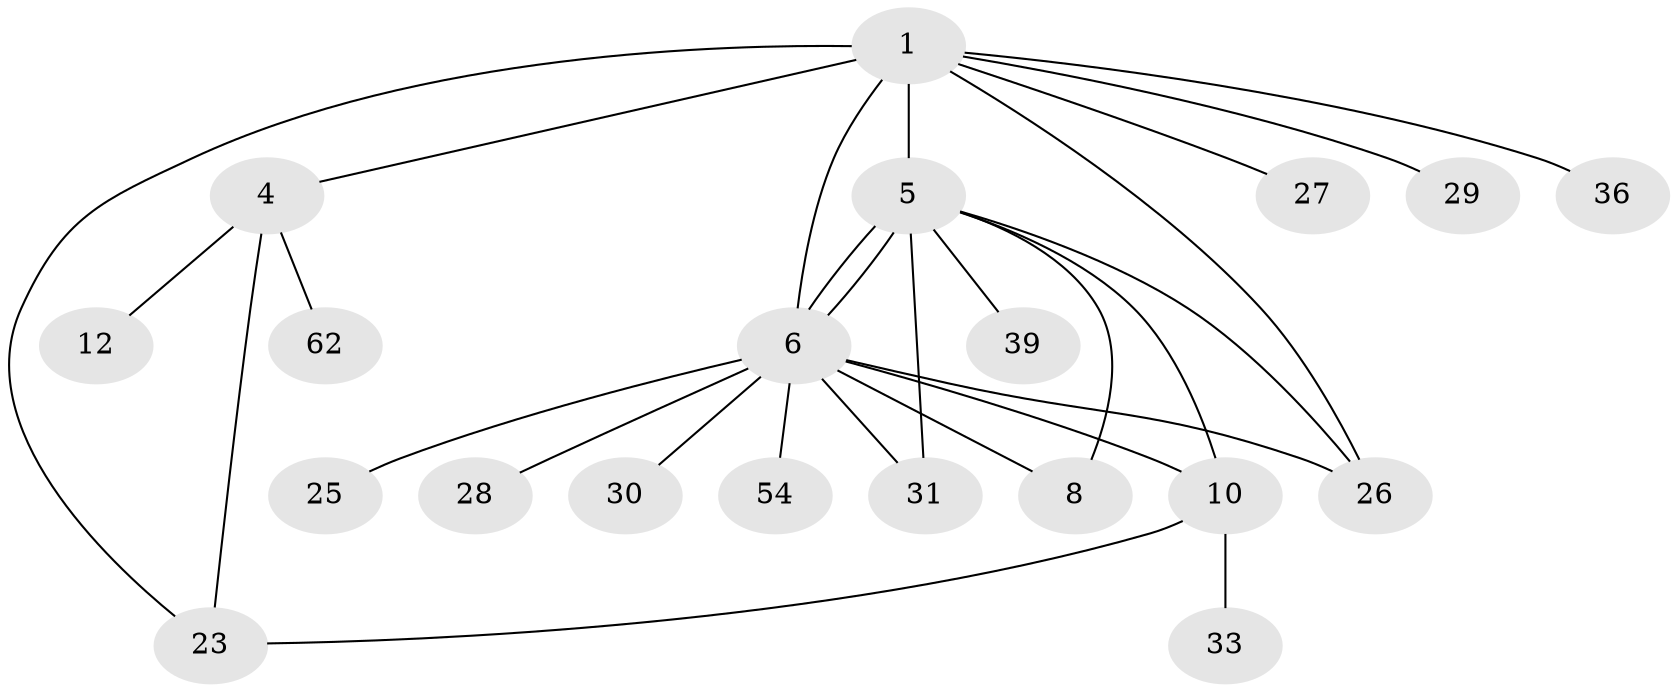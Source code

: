 // original degree distribution, {8: 0.014492753623188406, 5: 0.057971014492753624, 1: 0.4492753623188406, 19: 0.014492753623188406, 17: 0.014492753623188406, 3: 0.10144927536231885, 2: 0.2318840579710145, 7: 0.014492753623188406, 4: 0.08695652173913043, 13: 0.014492753623188406}
// Generated by graph-tools (version 1.1) at 2025/18/03/04/25 18:18:20]
// undirected, 20 vertices, 28 edges
graph export_dot {
graph [start="1"]
  node [color=gray90,style=filled];
  1 [super="+2+13+3+61+19+24"];
  4 [super="+14"];
  5 [super="+11+7+35+57+60+67+15"];
  6 [super="+22+46+58+59+53+66+17+40+20+18+34+16+9"];
  8;
  10;
  12;
  23 [super="+37+47+65"];
  25 [super="+41"];
  26 [super="+52+48"];
  27;
  28 [super="+55"];
  29 [super="+50"];
  30;
  31;
  33;
  36;
  39 [super="+42+68"];
  54;
  62;
  1 -- 4;
  1 -- 5 [weight=2];
  1 -- 23;
  1 -- 27;
  1 -- 29;
  1 -- 6 [weight=2];
  1 -- 36;
  1 -- 26;
  4 -- 12;
  4 -- 62;
  4 -- 23;
  5 -- 6 [weight=4];
  5 -- 6;
  5 -- 8;
  5 -- 31;
  5 -- 39;
  5 -- 26;
  5 -- 10;
  6 -- 10 [weight=2];
  6 -- 54;
  6 -- 25 [weight=2];
  6 -- 28 [weight=2];
  6 -- 30;
  6 -- 8 [weight=2];
  6 -- 31;
  6 -- 26;
  10 -- 33;
  10 -- 23;
}
